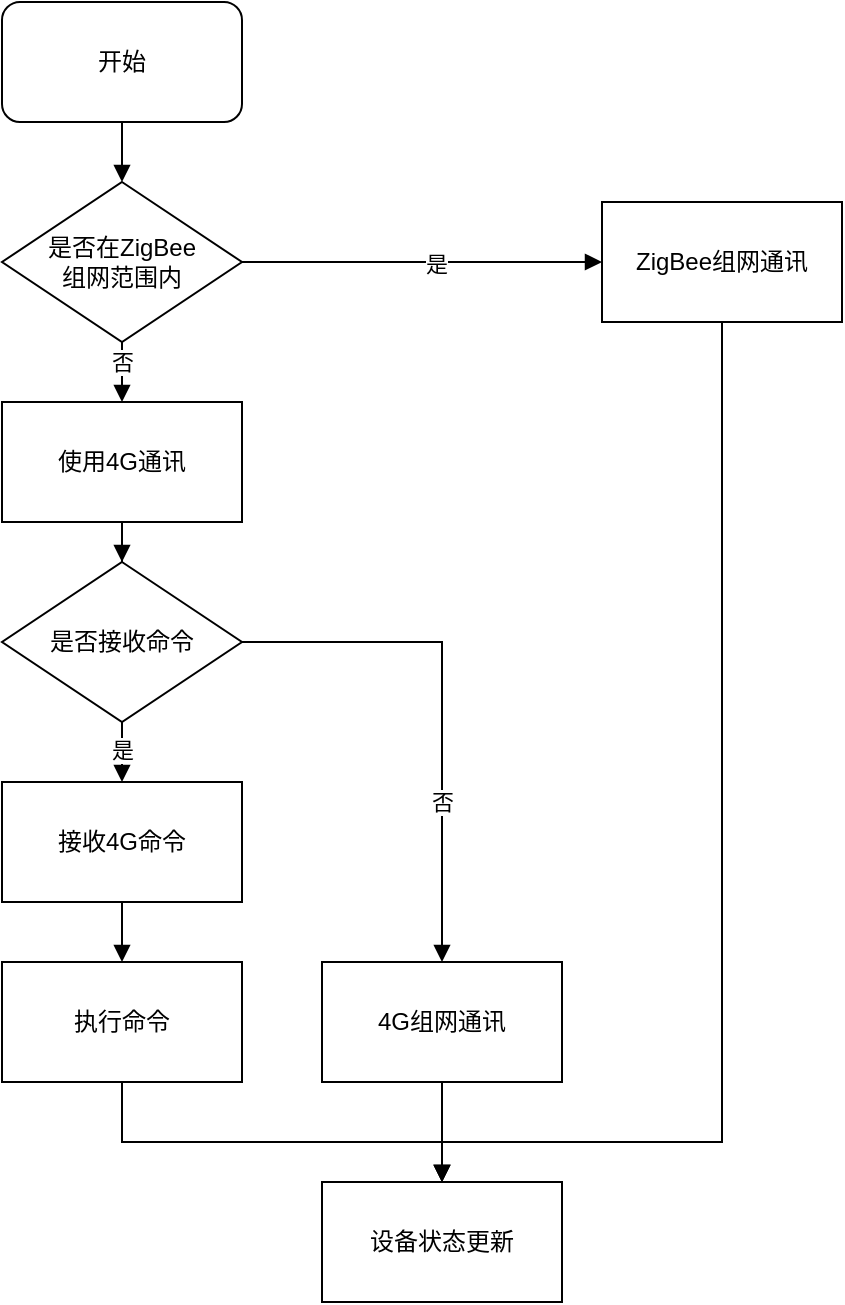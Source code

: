 <mxfile version="24.6.4" type="github">
  <diagram name="第 1 页" id="OxpAVUQstTyfO5xzEEih">
    <mxGraphModel dx="1134" dy="693" grid="1" gridSize="10" guides="1" tooltips="1" connect="1" arrows="1" fold="1" page="1" pageScale="1" pageWidth="827" pageHeight="1169" math="0" shadow="0">
      <root>
        <mxCell id="0" />
        <mxCell id="1" parent="0" />
        <mxCell id="ynMyA59LQ0QFr9QhABbU-4" style="edgeStyle=orthogonalEdgeStyle;rounded=0;orthogonalLoop=1;jettySize=auto;html=1;entryX=0.5;entryY=0;entryDx=0;entryDy=0;endArrow=block;endFill=1;" edge="1" parent="1" source="ynMyA59LQ0QFr9QhABbU-2" target="ynMyA59LQ0QFr9QhABbU-3">
          <mxGeometry relative="1" as="geometry" />
        </mxCell>
        <mxCell id="ynMyA59LQ0QFr9QhABbU-2" value="开始" style="rounded=1;whiteSpace=wrap;html=1;" vertex="1" parent="1">
          <mxGeometry x="280" y="40" width="120" height="60" as="geometry" />
        </mxCell>
        <mxCell id="ynMyA59LQ0QFr9QhABbU-6" value="" style="edgeStyle=orthogonalEdgeStyle;shape=connector;rounded=0;orthogonalLoop=1;jettySize=auto;html=1;strokeColor=default;align=center;verticalAlign=middle;fontFamily=Helvetica;fontSize=11;fontColor=default;labelBackgroundColor=default;endArrow=block;endFill=1;" edge="1" parent="1" source="ynMyA59LQ0QFr9QhABbU-3" target="ynMyA59LQ0QFr9QhABbU-5">
          <mxGeometry relative="1" as="geometry" />
        </mxCell>
        <mxCell id="ynMyA59LQ0QFr9QhABbU-7" value="否" style="edgeLabel;html=1;align=center;verticalAlign=middle;resizable=0;points=[];fontFamily=Helvetica;fontSize=11;fontColor=default;labelBackgroundColor=default;" vertex="1" connectable="0" parent="ynMyA59LQ0QFr9QhABbU-6">
          <mxGeometry x="0.56" y="1" relative="1" as="geometry">
            <mxPoint x="-1" y="-9" as="offset" />
          </mxGeometry>
        </mxCell>
        <mxCell id="ynMyA59LQ0QFr9QhABbU-19" value="" style="edgeStyle=orthogonalEdgeStyle;shape=connector;rounded=0;orthogonalLoop=1;jettySize=auto;html=1;strokeColor=default;align=center;verticalAlign=middle;fontFamily=Helvetica;fontSize=11;fontColor=default;labelBackgroundColor=default;endArrow=block;endFill=1;" edge="1" parent="1" source="ynMyA59LQ0QFr9QhABbU-3" target="ynMyA59LQ0QFr9QhABbU-18">
          <mxGeometry relative="1" as="geometry" />
        </mxCell>
        <mxCell id="ynMyA59LQ0QFr9QhABbU-23" value="是" style="edgeLabel;html=1;align=center;verticalAlign=middle;resizable=0;points=[];fontFamily=Helvetica;fontSize=11;fontColor=default;labelBackgroundColor=default;" vertex="1" connectable="0" parent="ynMyA59LQ0QFr9QhABbU-19">
          <mxGeometry x="0.071" y="-1" relative="1" as="geometry">
            <mxPoint as="offset" />
          </mxGeometry>
        </mxCell>
        <mxCell id="ynMyA59LQ0QFr9QhABbU-3" value="&lt;div&gt;是否在ZigBee&lt;/div&gt;&lt;div&gt;组网范围内&lt;/div&gt;" style="rhombus;whiteSpace=wrap;html=1;" vertex="1" parent="1">
          <mxGeometry x="280" y="130" width="120" height="80" as="geometry" />
        </mxCell>
        <mxCell id="ynMyA59LQ0QFr9QhABbU-9" value="" style="edgeStyle=orthogonalEdgeStyle;shape=connector;rounded=0;orthogonalLoop=1;jettySize=auto;html=1;strokeColor=default;align=center;verticalAlign=middle;fontFamily=Helvetica;fontSize=11;fontColor=default;labelBackgroundColor=default;endArrow=block;endFill=1;" edge="1" parent="1" source="ynMyA59LQ0QFr9QhABbU-5" target="ynMyA59LQ0QFr9QhABbU-8">
          <mxGeometry relative="1" as="geometry" />
        </mxCell>
        <mxCell id="ynMyA59LQ0QFr9QhABbU-5" value="&lt;div&gt;使用4G通讯&lt;/div&gt;" style="whiteSpace=wrap;html=1;" vertex="1" parent="1">
          <mxGeometry x="280" y="240" width="120" height="60" as="geometry" />
        </mxCell>
        <mxCell id="ynMyA59LQ0QFr9QhABbU-11" value="" style="edgeStyle=orthogonalEdgeStyle;shape=connector;rounded=0;orthogonalLoop=1;jettySize=auto;html=1;strokeColor=default;align=center;verticalAlign=middle;fontFamily=Helvetica;fontSize=11;fontColor=default;labelBackgroundColor=default;endArrow=block;endFill=1;" edge="1" parent="1" source="ynMyA59LQ0QFr9QhABbU-8" target="ynMyA59LQ0QFr9QhABbU-10">
          <mxGeometry relative="1" as="geometry" />
        </mxCell>
        <mxCell id="ynMyA59LQ0QFr9QhABbU-12" value="是" style="edgeLabel;html=1;align=center;verticalAlign=middle;resizable=0;points=[];fontFamily=Helvetica;fontSize=11;fontColor=default;labelBackgroundColor=default;" vertex="1" connectable="0" parent="ynMyA59LQ0QFr9QhABbU-11">
          <mxGeometry x="0.057" relative="1" as="geometry">
            <mxPoint as="offset" />
          </mxGeometry>
        </mxCell>
        <mxCell id="ynMyA59LQ0QFr9QhABbU-16" value="" style="edgeStyle=orthogonalEdgeStyle;shape=connector;rounded=0;orthogonalLoop=1;jettySize=auto;html=1;strokeColor=default;align=center;verticalAlign=middle;fontFamily=Helvetica;fontSize=11;fontColor=default;labelBackgroundColor=default;endArrow=block;endFill=1;" edge="1" parent="1" source="ynMyA59LQ0QFr9QhABbU-8" target="ynMyA59LQ0QFr9QhABbU-15">
          <mxGeometry relative="1" as="geometry" />
        </mxCell>
        <mxCell id="ynMyA59LQ0QFr9QhABbU-17" value="否" style="edgeLabel;html=1;align=center;verticalAlign=middle;resizable=0;points=[];fontFamily=Helvetica;fontSize=11;fontColor=default;labelBackgroundColor=default;" vertex="1" connectable="0" parent="ynMyA59LQ0QFr9QhABbU-16">
          <mxGeometry x="-0.086" y="-2" relative="1" as="geometry">
            <mxPoint x="2" y="61" as="offset" />
          </mxGeometry>
        </mxCell>
        <mxCell id="ynMyA59LQ0QFr9QhABbU-8" value="是否接收命令" style="rhombus;whiteSpace=wrap;html=1;" vertex="1" parent="1">
          <mxGeometry x="280" y="320" width="120" height="80" as="geometry" />
        </mxCell>
        <mxCell id="ynMyA59LQ0QFr9QhABbU-14" value="" style="edgeStyle=orthogonalEdgeStyle;shape=connector;rounded=0;orthogonalLoop=1;jettySize=auto;html=1;strokeColor=default;align=center;verticalAlign=middle;fontFamily=Helvetica;fontSize=11;fontColor=default;labelBackgroundColor=default;endArrow=block;endFill=1;" edge="1" parent="1" source="ynMyA59LQ0QFr9QhABbU-10" target="ynMyA59LQ0QFr9QhABbU-13">
          <mxGeometry relative="1" as="geometry" />
        </mxCell>
        <mxCell id="ynMyA59LQ0QFr9QhABbU-10" value="接收4G命令" style="whiteSpace=wrap;html=1;" vertex="1" parent="1">
          <mxGeometry x="280" y="430" width="120" height="60" as="geometry" />
        </mxCell>
        <mxCell id="ynMyA59LQ0QFr9QhABbU-25" style="edgeStyle=orthogonalEdgeStyle;shape=connector;rounded=0;orthogonalLoop=1;jettySize=auto;html=1;entryX=0.5;entryY=0;entryDx=0;entryDy=0;strokeColor=default;align=center;verticalAlign=middle;fontFamily=Helvetica;fontSize=11;fontColor=default;labelBackgroundColor=default;endArrow=block;endFill=1;" edge="1" parent="1" source="ynMyA59LQ0QFr9QhABbU-13" target="ynMyA59LQ0QFr9QhABbU-24">
          <mxGeometry relative="1" as="geometry">
            <Array as="points">
              <mxPoint x="340" y="610" />
              <mxPoint x="500" y="610" />
            </Array>
          </mxGeometry>
        </mxCell>
        <mxCell id="ynMyA59LQ0QFr9QhABbU-13" value="执行命令" style="whiteSpace=wrap;html=1;" vertex="1" parent="1">
          <mxGeometry x="280" y="520" width="120" height="60" as="geometry" />
        </mxCell>
        <mxCell id="ynMyA59LQ0QFr9QhABbU-26" style="edgeStyle=orthogonalEdgeStyle;shape=connector;rounded=0;orthogonalLoop=1;jettySize=auto;html=1;strokeColor=default;align=center;verticalAlign=middle;fontFamily=Helvetica;fontSize=11;fontColor=default;labelBackgroundColor=default;endArrow=block;endFill=1;" edge="1" parent="1" source="ynMyA59LQ0QFr9QhABbU-15">
          <mxGeometry relative="1" as="geometry">
            <mxPoint x="500" y="630" as="targetPoint" />
          </mxGeometry>
        </mxCell>
        <mxCell id="ynMyA59LQ0QFr9QhABbU-15" value="4G组网通讯" style="whiteSpace=wrap;html=1;" vertex="1" parent="1">
          <mxGeometry x="440" y="520" width="120" height="60" as="geometry" />
        </mxCell>
        <mxCell id="ynMyA59LQ0QFr9QhABbU-27" style="edgeStyle=orthogonalEdgeStyle;shape=connector;rounded=0;orthogonalLoop=1;jettySize=auto;html=1;strokeColor=default;align=center;verticalAlign=middle;fontFamily=Helvetica;fontSize=11;fontColor=default;labelBackgroundColor=default;endArrow=block;endFill=1;" edge="1" parent="1" source="ynMyA59LQ0QFr9QhABbU-18" target="ynMyA59LQ0QFr9QhABbU-24">
          <mxGeometry relative="1" as="geometry">
            <Array as="points">
              <mxPoint x="640" y="610" />
              <mxPoint x="500" y="610" />
            </Array>
          </mxGeometry>
        </mxCell>
        <mxCell id="ynMyA59LQ0QFr9QhABbU-18" value="ZigBee组网通讯" style="whiteSpace=wrap;html=1;" vertex="1" parent="1">
          <mxGeometry x="580" y="140" width="120" height="60" as="geometry" />
        </mxCell>
        <mxCell id="ynMyA59LQ0QFr9QhABbU-24" value="设备状态更新" style="whiteSpace=wrap;html=1;" vertex="1" parent="1">
          <mxGeometry x="440" y="630" width="120" height="60" as="geometry" />
        </mxCell>
      </root>
    </mxGraphModel>
  </diagram>
</mxfile>
